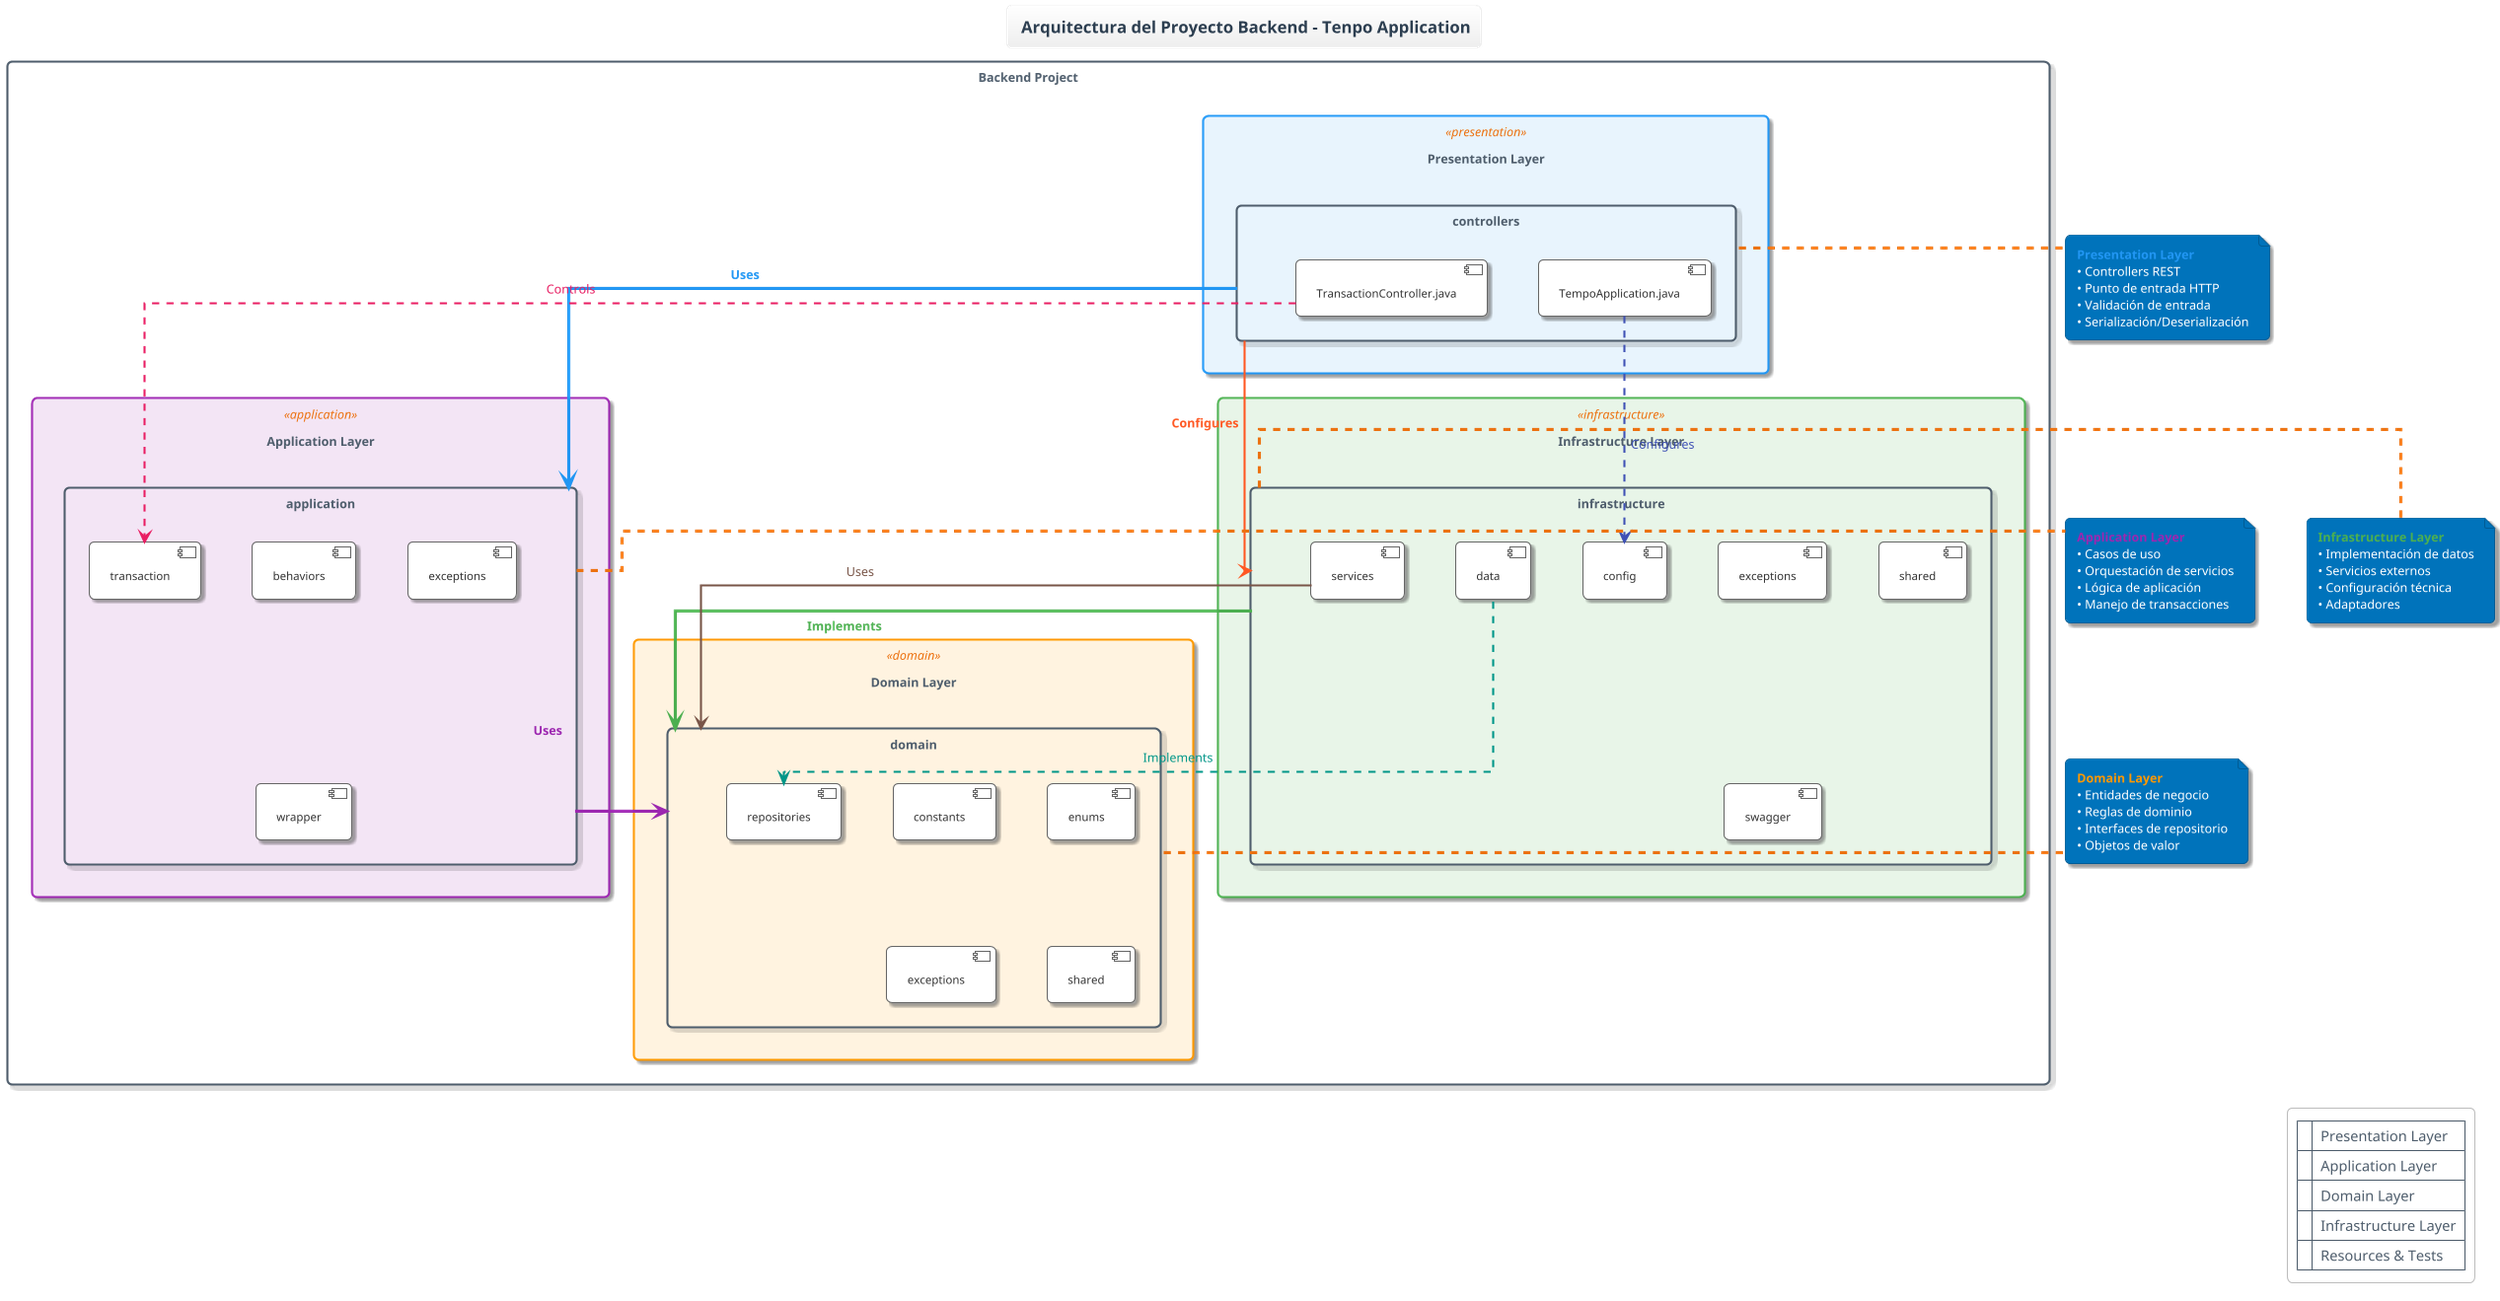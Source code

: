 @startuml
!theme aws-orange
skinparam packageStyle rectangle
skinparam linetype ortho
skinparam nodesep 50
skinparam ranksep 80
skinparam shadowing true
skinparam roundcorner 10

' Configuración de colores
skinparam package {
    BackgroundColor<<presentation>> #E8F4FD
    BorderColor<<presentation>> #2196F3
    BackgroundColor<<application>> #F3E5F5
    BorderColor<<application>> #9C27B0
    BackgroundColor<<domain>> #FFF3E0
    BorderColor<<domain>> #FF9800
    BackgroundColor<<infrastructure>> #E8F5E8
    BorderColor<<infrastructure>> #4CAF50
    BackgroundColor<<resources>> #FFEBEE
    BorderColor<<resources>> #F44336
}

skinparam component {
    BackgroundColor #FFFFFF
    BorderColor #666666
    FontSize 11
    FontColor #333333
}

title <size:16><color:#2c3e50><b> Arquitectura del Proyecto Backend - Tenpo Application</b></color></size>

package "Backend Project" {

    package "Presentation Layer" <<presentation>> {
        package "controllers" as ctrl {
            component [TransactionController.java] as transCtrl
            component [TempoApplication.java] as mainApp
        }
    }

    package "Application Layer" <<application>> {
        package "application" as app {
            component [behaviors] as behaviors
            component [exceptions] as appExceptions
            component [transaction] as transaction
            component [wrapper] as wrapper
        }
    }

    package "Domain Layer" <<domain>> {
        package "domain" as dom {
            component [constants] as constants
            component [enums] as enums
            component [exceptions] as domExceptions
            component [repositories] as repositories
            component [shared] as domShared
        }
    }

    package "Infrastructure Layer" <<infrastructure>> {
        package "infrastructure" as infra {
            component [config] as config
            component [data] as data
            component [exceptions] as infraExceptions
            component [services] as services
            component [shared] as infraShared
            component [swagger] as swagger
        }
    }

}

' Relaciones principales entre capas con colores
ctrl -[#2196F3,thickness=3]-> app : <color:#2196F3><b>Uses</b></color>
app -[#9C27B0,thickness=3]-> dom : <color:#9C27B0><b>Uses</b></color>
infra -[#4CAF50,thickness=3]-> dom : <color:#4CAF50><b>Implements</b></color>
ctrl -[#FF5722,thickness=2]-> infra : <color:#FF5722><b>Configures</b></color>

' Relaciones específicas con estilos mejorados
transCtrl .[#E91E63,thickness=2].> transaction : <color:#E91E63>Controls</color>
mainApp .[#3F51B5,thickness=2].> config : <color:#3F51B5>Configures</color>
repositories <.[#009688,thickness=2].. data : <color:#009688>Implements</color>
services -[#795548,thickness=2]-> dom : <color:#795548>Uses</color>

' Notas mejoradas con colores
note right of ctrl : <color:#2196F3><b>Presentation Layer</b></color>\n• Controllers REST\n• Punto de entrada HTTP\n• Validación de entrada\n• Serialización/Deserialización
note right of app : <color:#9C27B0><b>Application Layer</b></color>\n• Casos de uso\n• Orquestación de servicios\n• Lógica de aplicación\n• Manejo de transacciones
note right of dom : <color:#FF9800><b>Domain Layer</b></color>\n• Entidades de negocio\n• Reglas de dominio\n• Interfaces de repositorio\n• Objetos de valor
note right of infra : <color:#4CAF50><b>Infrastructure Layer</b></color>\n• Implementación de datos\n• Servicios externos\n• Configuración técnica\n• Adaptadores

' Leyenda
legend bottom right
|<color:#2196F3></color>| Presentation Layer |
|<color:#9C27B0></color>| Application Layer |
|<color:#FF9800>️</color>| Domain Layer |
|<color:#4CAF50></color>| Infrastructure Layer |
|<color:#F44336></color>| Resources & Tests |
endlegend

@enduml